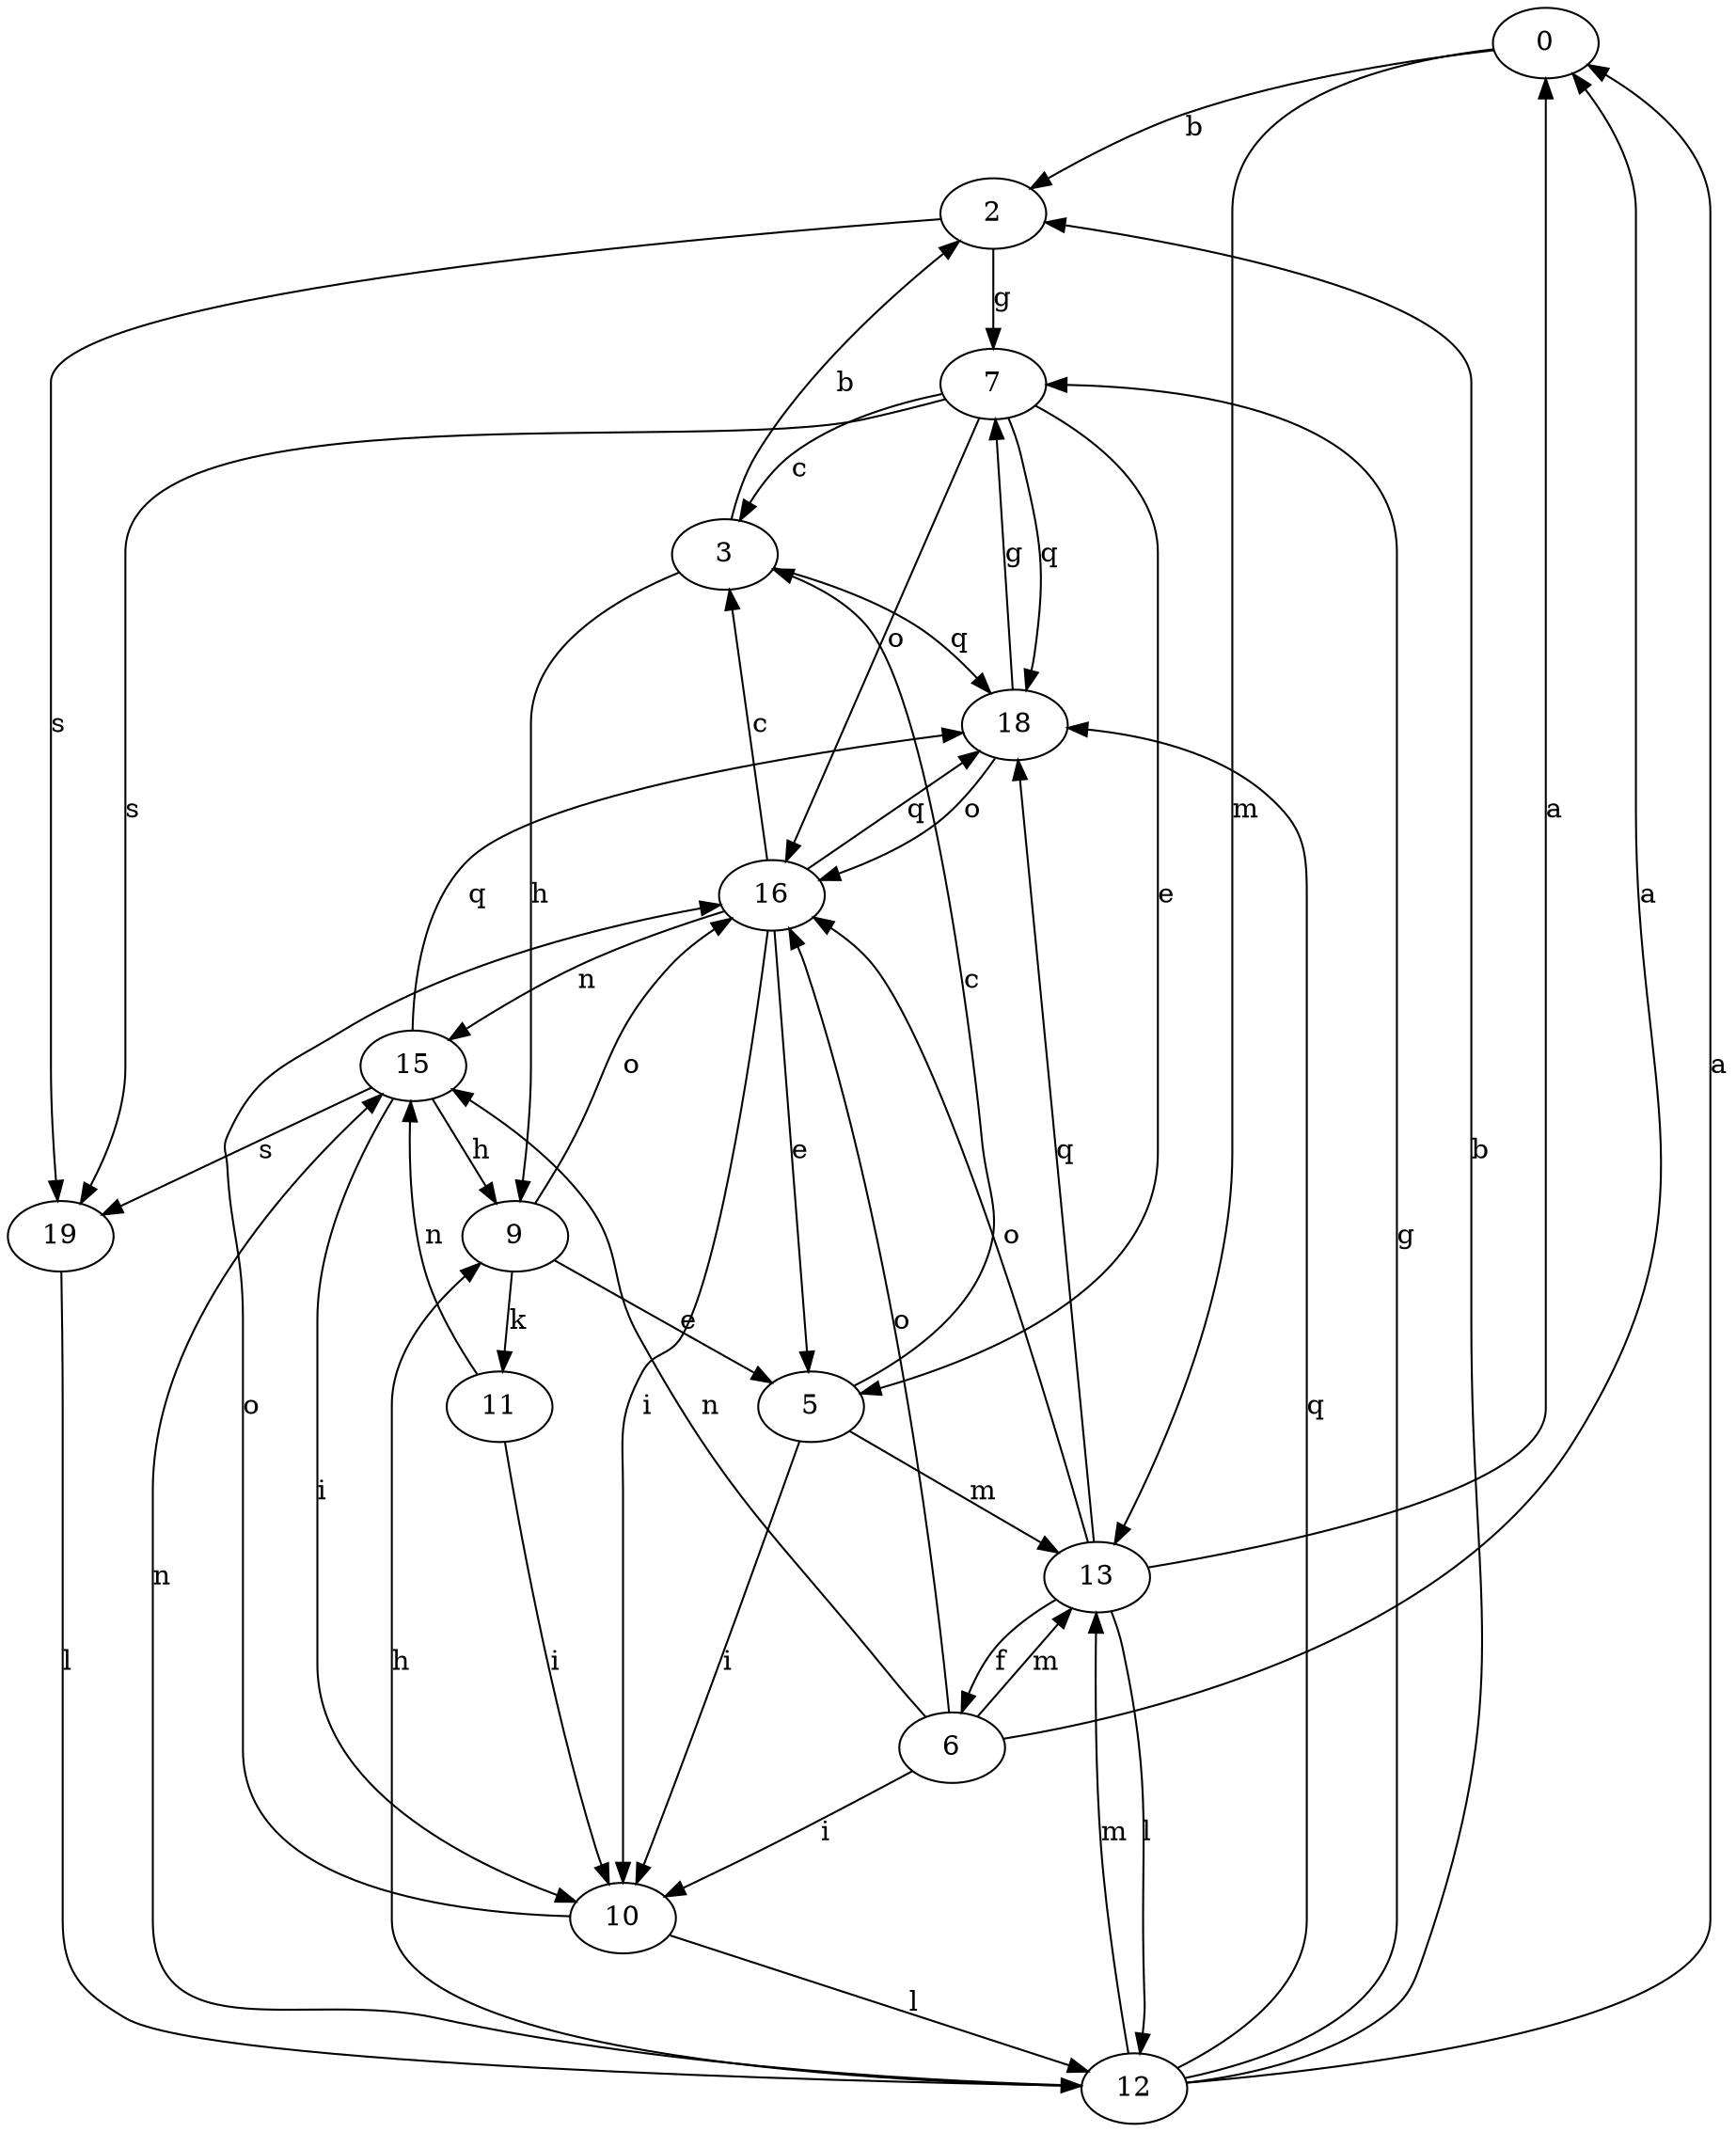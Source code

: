 strict digraph  {
0;
2;
3;
5;
6;
7;
9;
10;
11;
12;
13;
15;
16;
18;
19;
0 -> 2  [label=b];
0 -> 13  [label=m];
2 -> 7  [label=g];
2 -> 19  [label=s];
3 -> 2  [label=b];
3 -> 9  [label=h];
3 -> 18  [label=q];
5 -> 3  [label=c];
5 -> 10  [label=i];
5 -> 13  [label=m];
6 -> 0  [label=a];
6 -> 10  [label=i];
6 -> 13  [label=m];
6 -> 15  [label=n];
6 -> 16  [label=o];
7 -> 3  [label=c];
7 -> 5  [label=e];
7 -> 16  [label=o];
7 -> 18  [label=q];
7 -> 19  [label=s];
9 -> 5  [label=e];
9 -> 11  [label=k];
9 -> 16  [label=o];
10 -> 12  [label=l];
10 -> 16  [label=o];
11 -> 10  [label=i];
11 -> 15  [label=n];
12 -> 0  [label=a];
12 -> 2  [label=b];
12 -> 7  [label=g];
12 -> 9  [label=h];
12 -> 13  [label=m];
12 -> 15  [label=n];
12 -> 18  [label=q];
13 -> 0  [label=a];
13 -> 6  [label=f];
13 -> 12  [label=l];
13 -> 16  [label=o];
13 -> 18  [label=q];
15 -> 9  [label=h];
15 -> 10  [label=i];
15 -> 18  [label=q];
15 -> 19  [label=s];
16 -> 3  [label=c];
16 -> 5  [label=e];
16 -> 10  [label=i];
16 -> 15  [label=n];
16 -> 18  [label=q];
18 -> 7  [label=g];
18 -> 16  [label=o];
19 -> 12  [label=l];
}
